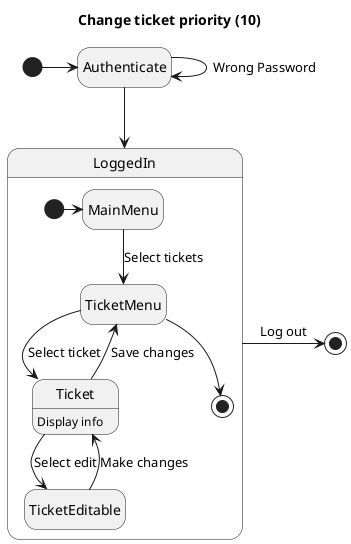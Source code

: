 @startuml 

title Change ticket priority (10)

hide empty description

[*] -> Authenticate
Authenticate --> Authenticate: Wrong Password
Authenticate --> LoggedIn

state LoggedIn{
    
    [*] -> MainMenu
    MainMenu --> TicketMenu : Select tickets
    TicketMenu --> Ticket : Select ticket
    Ticket --> TicketEditable : Select edit
    TicketEditable --> Ticket : Make changes
    Ticket --> TicketMenu : Save changes
    TicketMenu --> [*]

    Ticket : Display info

}

LoggedIn -> [*] : Log out

@enduml